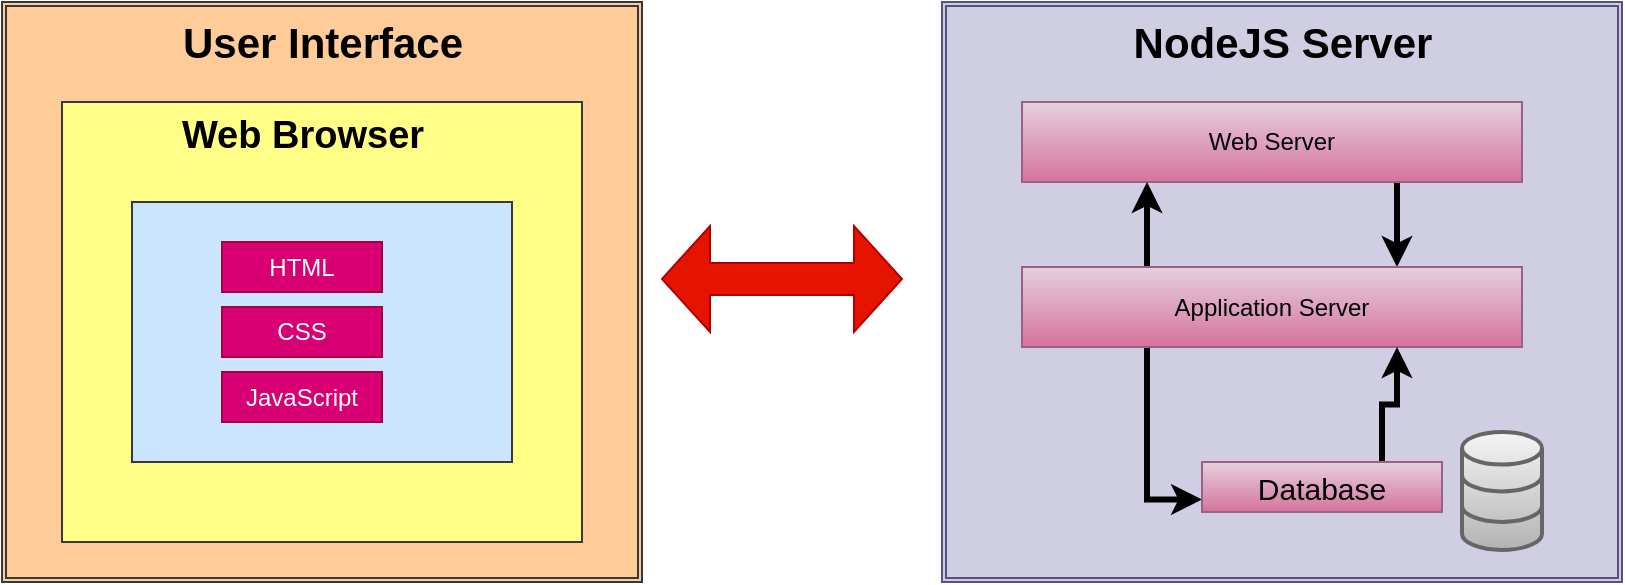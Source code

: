 <mxfile version="12.2.9" type="device" pages="1"><diagram id="m50voAj1wG2-7YNh8851" name="Page-1"><mxGraphModel dx="1189" dy="562" grid="1" gridSize="10" guides="1" tooltips="1" connect="1" arrows="1" fold="1" page="1" pageScale="1" pageWidth="1100" pageHeight="850" math="0" shadow="0"><root><mxCell id="0"/><mxCell id="1" parent="0"/><mxCell id="LEm29ohJ7GjB86t7Tx0C-1" value="" style="shape=ext;double=1;rounded=0;whiteSpace=wrap;html=1;fillColor=#ffcc99;strokeColor=#36393d;" vertex="1" parent="1"><mxGeometry x="80" y="140" width="320" height="290" as="geometry"/></mxCell><mxCell id="LEm29ohJ7GjB86t7Tx0C-2" value="&lt;font style=&quot;font-size: 21px&quot;&gt;User Interface&lt;br&gt;&lt;/font&gt;" style="text;strokeColor=none;fillColor=none;html=1;fontSize=24;fontStyle=1;verticalAlign=middle;align=center;" vertex="1" parent="1"><mxGeometry x="190" y="140" width="100" height="40" as="geometry"/></mxCell><mxCell id="LEm29ohJ7GjB86t7Tx0C-3" value="" style="rounded=0;whiteSpace=wrap;html=1;fillColor=#ffff88;strokeColor=#36393d;" vertex="1" parent="1"><mxGeometry x="110" y="190" width="260" height="220" as="geometry"/></mxCell><mxCell id="LEm29ohJ7GjB86t7Tx0C-4" value="&lt;font style=&quot;font-size: 19px&quot;&gt;Web Browser&lt;br&gt;&lt;/font&gt;" style="text;strokeColor=none;fillColor=none;html=1;fontSize=24;fontStyle=1;verticalAlign=middle;align=center;" vertex="1" parent="1"><mxGeometry x="180" y="190" width="100" height="30" as="geometry"/></mxCell><mxCell id="LEm29ohJ7GjB86t7Tx0C-5" value="" style="rounded=0;whiteSpace=wrap;html=1;fillColor=#cce5ff;strokeColor=#36393d;" vertex="1" parent="1"><mxGeometry x="145" y="240" width="190" height="130" as="geometry"/></mxCell><mxCell id="LEm29ohJ7GjB86t7Tx0C-6" value="HTML" style="rounded=0;whiteSpace=wrap;html=1;fillColor=#d80073;strokeColor=#A50040;fontColor=#ffffff;" vertex="1" parent="1"><mxGeometry x="190" y="260" width="80" height="25" as="geometry"/></mxCell><mxCell id="LEm29ohJ7GjB86t7Tx0C-7" value="CSS" style="rounded=0;whiteSpace=wrap;html=1;fillColor=#d80073;strokeColor=#A50040;fontColor=#ffffff;" vertex="1" parent="1"><mxGeometry x="190" y="292.5" width="80" height="25" as="geometry"/></mxCell><mxCell id="LEm29ohJ7GjB86t7Tx0C-9" value="JavaScript" style="rounded=0;whiteSpace=wrap;html=1;fillColor=#d80073;strokeColor=#A50040;fontColor=#ffffff;" vertex="1" parent="1"><mxGeometry x="190" y="325" width="80" height="25" as="geometry"/></mxCell><mxCell id="LEm29ohJ7GjB86t7Tx0C-10" value="" style="shape=doubleArrow;whiteSpace=wrap;html=1;fillColor=#e51400;strokeColor=#B20000;fontColor=#ffffff;" vertex="1" parent="1"><mxGeometry x="410" y="252" width="120" height="53" as="geometry"/></mxCell><mxCell id="LEm29ohJ7GjB86t7Tx0C-11" value="" style="shape=ext;double=1;rounded=0;whiteSpace=wrap;html=1;fillColor=#d0cee2;strokeColor=#56517e;" vertex="1" parent="1"><mxGeometry x="550" y="140" width="340" height="290" as="geometry"/></mxCell><mxCell id="LEm29ohJ7GjB86t7Tx0C-12" value="&lt;font style=&quot;font-size: 21px&quot;&gt;NodeJS&amp;nbsp;Server&lt;/font&gt;" style="text;strokeColor=none;fillColor=none;html=1;fontSize=24;fontStyle=1;verticalAlign=middle;align=center;" vertex="1" parent="1"><mxGeometry x="670" y="140" width="100" height="40" as="geometry"/></mxCell><mxCell id="LEm29ohJ7GjB86t7Tx0C-22" style="edgeStyle=orthogonalEdgeStyle;rounded=0;orthogonalLoop=1;jettySize=auto;html=1;exitX=0.75;exitY=1;exitDx=0;exitDy=0;entryX=0.75;entryY=0;entryDx=0;entryDy=0;strokeWidth=3;" edge="1" parent="1" source="LEm29ohJ7GjB86t7Tx0C-13" target="LEm29ohJ7GjB86t7Tx0C-14"><mxGeometry relative="1" as="geometry"/></mxCell><mxCell id="LEm29ohJ7GjB86t7Tx0C-13" value="Web Server" style="rounded=0;whiteSpace=wrap;html=1;fillColor=#e6d0de;strokeColor=#996185;gradientColor=#d5739d;" vertex="1" parent="1"><mxGeometry x="590" y="190" width="250" height="40" as="geometry"/></mxCell><mxCell id="LEm29ohJ7GjB86t7Tx0C-23" style="edgeStyle=orthogonalEdgeStyle;rounded=0;orthogonalLoop=1;jettySize=auto;html=1;exitX=0.25;exitY=0;exitDx=0;exitDy=0;entryX=0.25;entryY=1;entryDx=0;entryDy=0;strokeWidth=3;" edge="1" parent="1" source="LEm29ohJ7GjB86t7Tx0C-14" target="LEm29ohJ7GjB86t7Tx0C-13"><mxGeometry relative="1" as="geometry"/></mxCell><mxCell id="LEm29ohJ7GjB86t7Tx0C-26" style="edgeStyle=orthogonalEdgeStyle;rounded=0;orthogonalLoop=1;jettySize=auto;html=1;exitX=0.25;exitY=1;exitDx=0;exitDy=0;entryX=0;entryY=0.75;entryDx=0;entryDy=0;strokeWidth=3;" edge="1" parent="1" source="LEm29ohJ7GjB86t7Tx0C-14" target="LEm29ohJ7GjB86t7Tx0C-21"><mxGeometry relative="1" as="geometry"/></mxCell><mxCell id="LEm29ohJ7GjB86t7Tx0C-14" value="Application Server" style="rounded=0;whiteSpace=wrap;html=1;fillColor=#e6d0de;strokeColor=#996185;gradientColor=#d5739d;" vertex="1" parent="1"><mxGeometry x="590" y="272.5" width="250" height="40" as="geometry"/></mxCell><mxCell id="LEm29ohJ7GjB86t7Tx0C-19" value="" style="html=1;verticalLabelPosition=bottom;align=center;labelBackgroundColor=#ffffff;verticalAlign=top;strokeWidth=2;strokeColor=#666666;shadow=0;dashed=0;shape=mxgraph.ios7.icons.data;gradientColor=#b3b3b3;fillColor=#f5f5f5;" vertex="1" parent="1"><mxGeometry x="810" y="355" width="40" height="59" as="geometry"/></mxCell><mxCell id="LEm29ohJ7GjB86t7Tx0C-25" style="edgeStyle=orthogonalEdgeStyle;rounded=0;orthogonalLoop=1;jettySize=auto;html=1;exitX=0.75;exitY=0;exitDx=0;exitDy=0;entryX=0.75;entryY=1;entryDx=0;entryDy=0;strokeWidth=3;" edge="1" parent="1" source="LEm29ohJ7GjB86t7Tx0C-21" target="LEm29ohJ7GjB86t7Tx0C-14"><mxGeometry relative="1" as="geometry"/></mxCell><mxCell id="LEm29ohJ7GjB86t7Tx0C-21" value="&lt;font style=&quot;font-size: 15px&quot;&gt;Database&lt;/font&gt;" style="rounded=0;whiteSpace=wrap;html=1;gradientColor=#d5739d;fillColor=#e6d0de;strokeColor=#996185;" vertex="1" parent="1"><mxGeometry x="680" y="370" width="120" height="25" as="geometry"/></mxCell></root></mxGraphModel></diagram></mxfile>